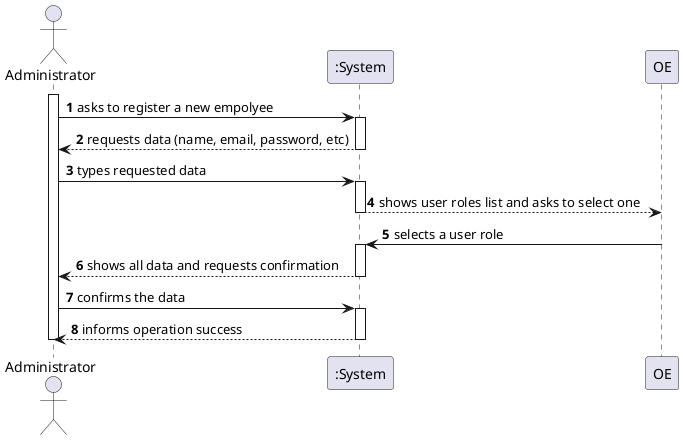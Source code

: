 @startuml US10_SSD
autonumber
actor "Administrator" as admin

activate admin
admin -> ":System" : asks to register a new empolyee
activate ":System"
":System" --> admin : requests data (name, email, password, etc)
deactivate ":System"

admin -> ":System" : types requested data
activate ":System"
":System" --> OE : shows user roles list and asks to select one
deactivate ":System"

OE -> ":System" : selects a user role
activate ":System"
":System" --> admin : shows all data and requests confirmation
deactivate ":System"

admin -> ":System" : confirms the data
activate ":System"
":System" --> admin : informs operation success
deactivate ":System"

deactivate admin

@enduml